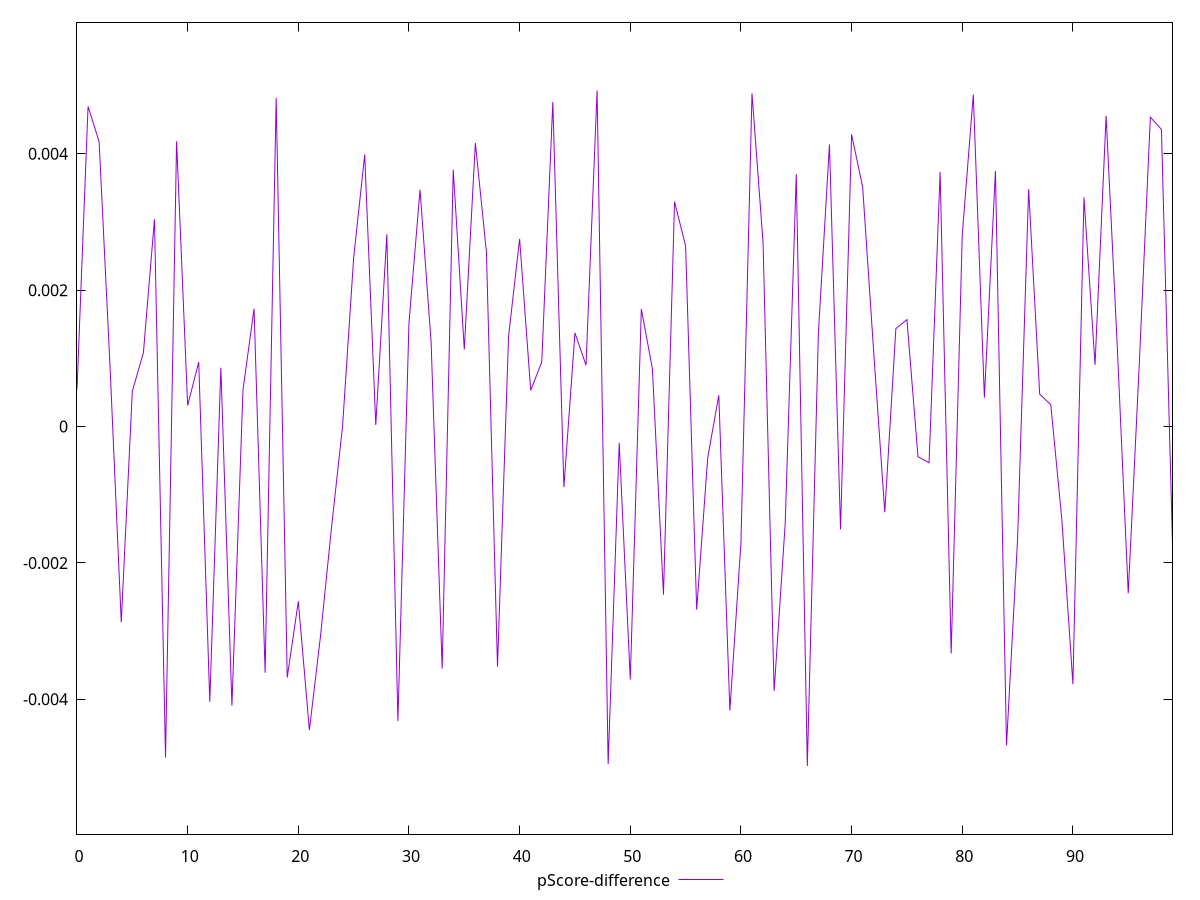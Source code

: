 reset

$pScoreDifference <<EOF
0 0.0005414494599582653
1 0.00469599088236794
2 0.004177940686690751
3 0.0008287364689330001
4 -0.002868153780638538
5 0.000520088376948391
6 0.001081260790656291
7 0.0030403331944401923
8 -0.004853694903632411
9 0.004183884820245898
10 0.00030998425512129835
11 0.0009455715174137014
12 -0.004034998262767875
13 0.0008631239745581221
14 -0.004092487654144383
15 0.0005375299175286452
16 0.0017291470538903786
17 -0.003609238460354103
18 0.004821147569997075
19 -0.0036800399456955457
20 -0.0025614231162173207
21 -0.004450517549602795
22 -0.003080026547948256
23 -0.0014792391809677063
24 0.00000868909874929269
25 0.0024721345247032955
26 0.003987328569426185
27 0.00002339761663228135
28 0.0028197919302408447
29 -0.004318092033281595
30 0.001521207244702505
31 0.0034721203661044475
32 0.0012379558538199165
33 -0.0035490394426713756
34 0.0037682950920117086
35 0.0011309832131082276
36 0.00415835428135336
37 0.0025573332072913457
38 -0.0035225116833866865
39 0.0013225363280156
40 0.0027520598008053954
41 0.0005315018514121528
42 0.0009463295873280986
43 0.004761173356318094
44 -0.000887847890498894
45 0.0013740008699812956
46 0.0008992840438318828
47 0.004929140448127423
48 -0.004949134962848323
49 -0.00023761940534849924
50 -0.003708008160286602
51 0.0017246687517673553
52 0.0008463681214484486
53 -0.0024636471340037103
54 0.003298175586472607
55 0.0026493537556671054
56 -0.0026847150745979986
57 -0.00045404229005641117
58 0.00045948197055800666
59 -0.004163713499933275
60 -0.0017047865993587985
61 0.004885197977163025
62 0.0026920326910472303
63 -0.0038765620388453437
64 -0.001421515106702187
65 0.0037019252151690996
66 -0.004976385239207182
67 0.0013744130754390627
68 0.00413824040609112
69 -0.0015071223258112942
70 0.004284829653627309
71 0.0035133227803816336
72 0.0010859946838290835
73 -0.0012556337896669767
74 0.0014364962650784685
75 0.0015696935717038896
76 -0.000440346761900523
77 -0.0005304882951214784
78 0.0037351041835184118
79 -0.0033266085818096647
80 0.0028105988418060113
81 0.004870319463464168
82 0.00042431856198732465
83 0.003749565209115402
84 -0.004673886555790929
85 -0.0016495433235056423
86 0.003481221113292965
87 0.0004741462360345894
88 0.0003223699587572293
89 -0.001363911804382778
90 -0.003777766283360573
91 0.003360610071808101
92 0.0009054857510711889
93 0.004556546502768266
94 0.001209284082301143
95 -0.0024443492586542215
96 0.0009234105124044101
97 0.004537210417916437
98 0.00435856344506369
99 -0.0017282043228201704
EOF

set key outside below
set xrange [0:99]
set yrange [-0.005976385239207182:0.005929140448127423]
set trange [-0.005976385239207182:0.005929140448127423]
set terminal svg size 640, 500 enhanced background rgb 'white'
set output "reprap/bootup-time/samples/pages+cached+noexternal+nomedia+nocss/pScore-difference/values.svg"

plot $pScoreDifference title "pScore-difference" with line

reset
